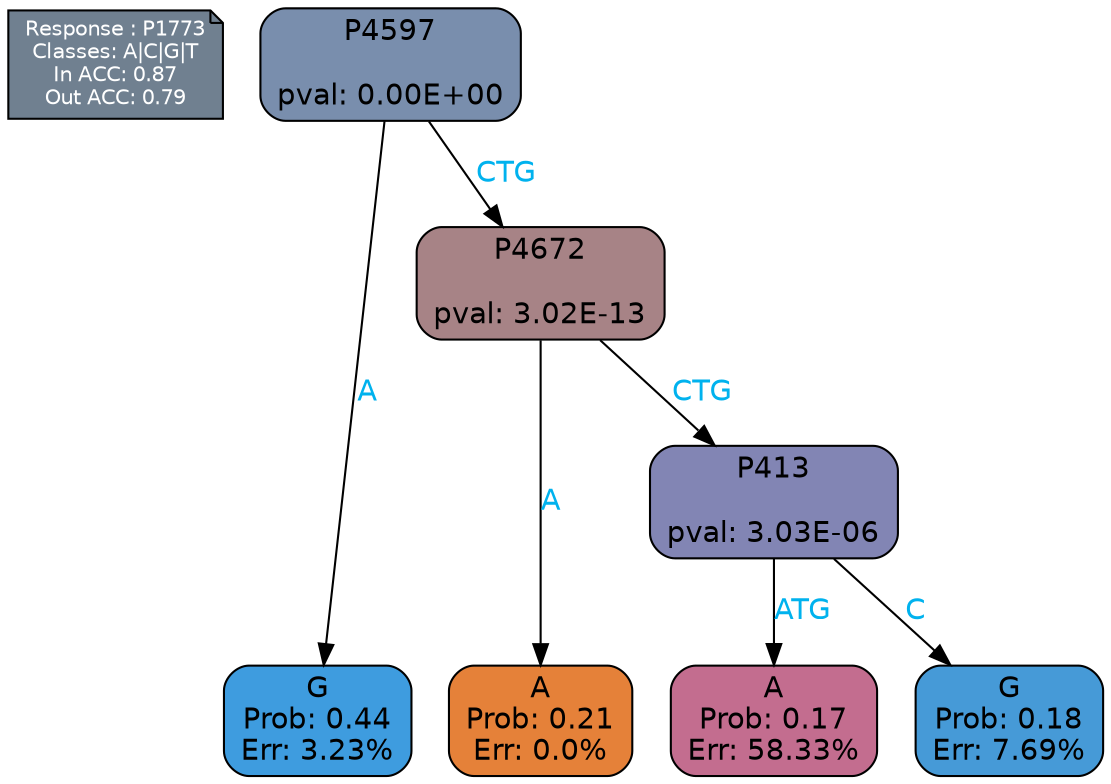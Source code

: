 digraph Tree {
node [shape=box, style="filled, rounded", color="black", fontname=helvetica] ;
graph [ranksep=equally, splines=polylines, bgcolor=transparent, dpi=600] ;
edge [fontname=helvetica] ;
LEGEND [label="Response : P1773
Classes: A|C|G|T
In ACC: 0.87
Out ACC: 0.79
",shape=note,align=left,style=filled,fillcolor="slategray",fontcolor="white",fontsize=10];1 [label="P4597

pval: 0.00E+00", fillcolor="#798ead"] ;
2 [label="G
Prob: 0.44
Err: 3.23%", fillcolor="#3e9cdf"] ;
3 [label="P4672

pval: 3.02E-13", fillcolor="#a78386"] ;
4 [label="A
Prob: 0.21
Err: 0.0%", fillcolor="#e58139"] ;
5 [label="P413

pval: 3.03E-06", fillcolor="#8285b4"] ;
6 [label="A
Prob: 0.17
Err: 58.33%", fillcolor="#c36d8f"] ;
7 [label="G
Prob: 0.18
Err: 7.69%", fillcolor="#469ad7"] ;
1 -> 2 [label="A",fontcolor=deepskyblue2] ;
1 -> 3 [label="CTG",fontcolor=deepskyblue2] ;
3 -> 4 [label="A",fontcolor=deepskyblue2] ;
3 -> 5 [label="CTG",fontcolor=deepskyblue2] ;
5 -> 6 [label="ATG",fontcolor=deepskyblue2] ;
5 -> 7 [label="C",fontcolor=deepskyblue2] ;
{rank = same; 2;4;6;7;}{rank = same; LEGEND;1;}}